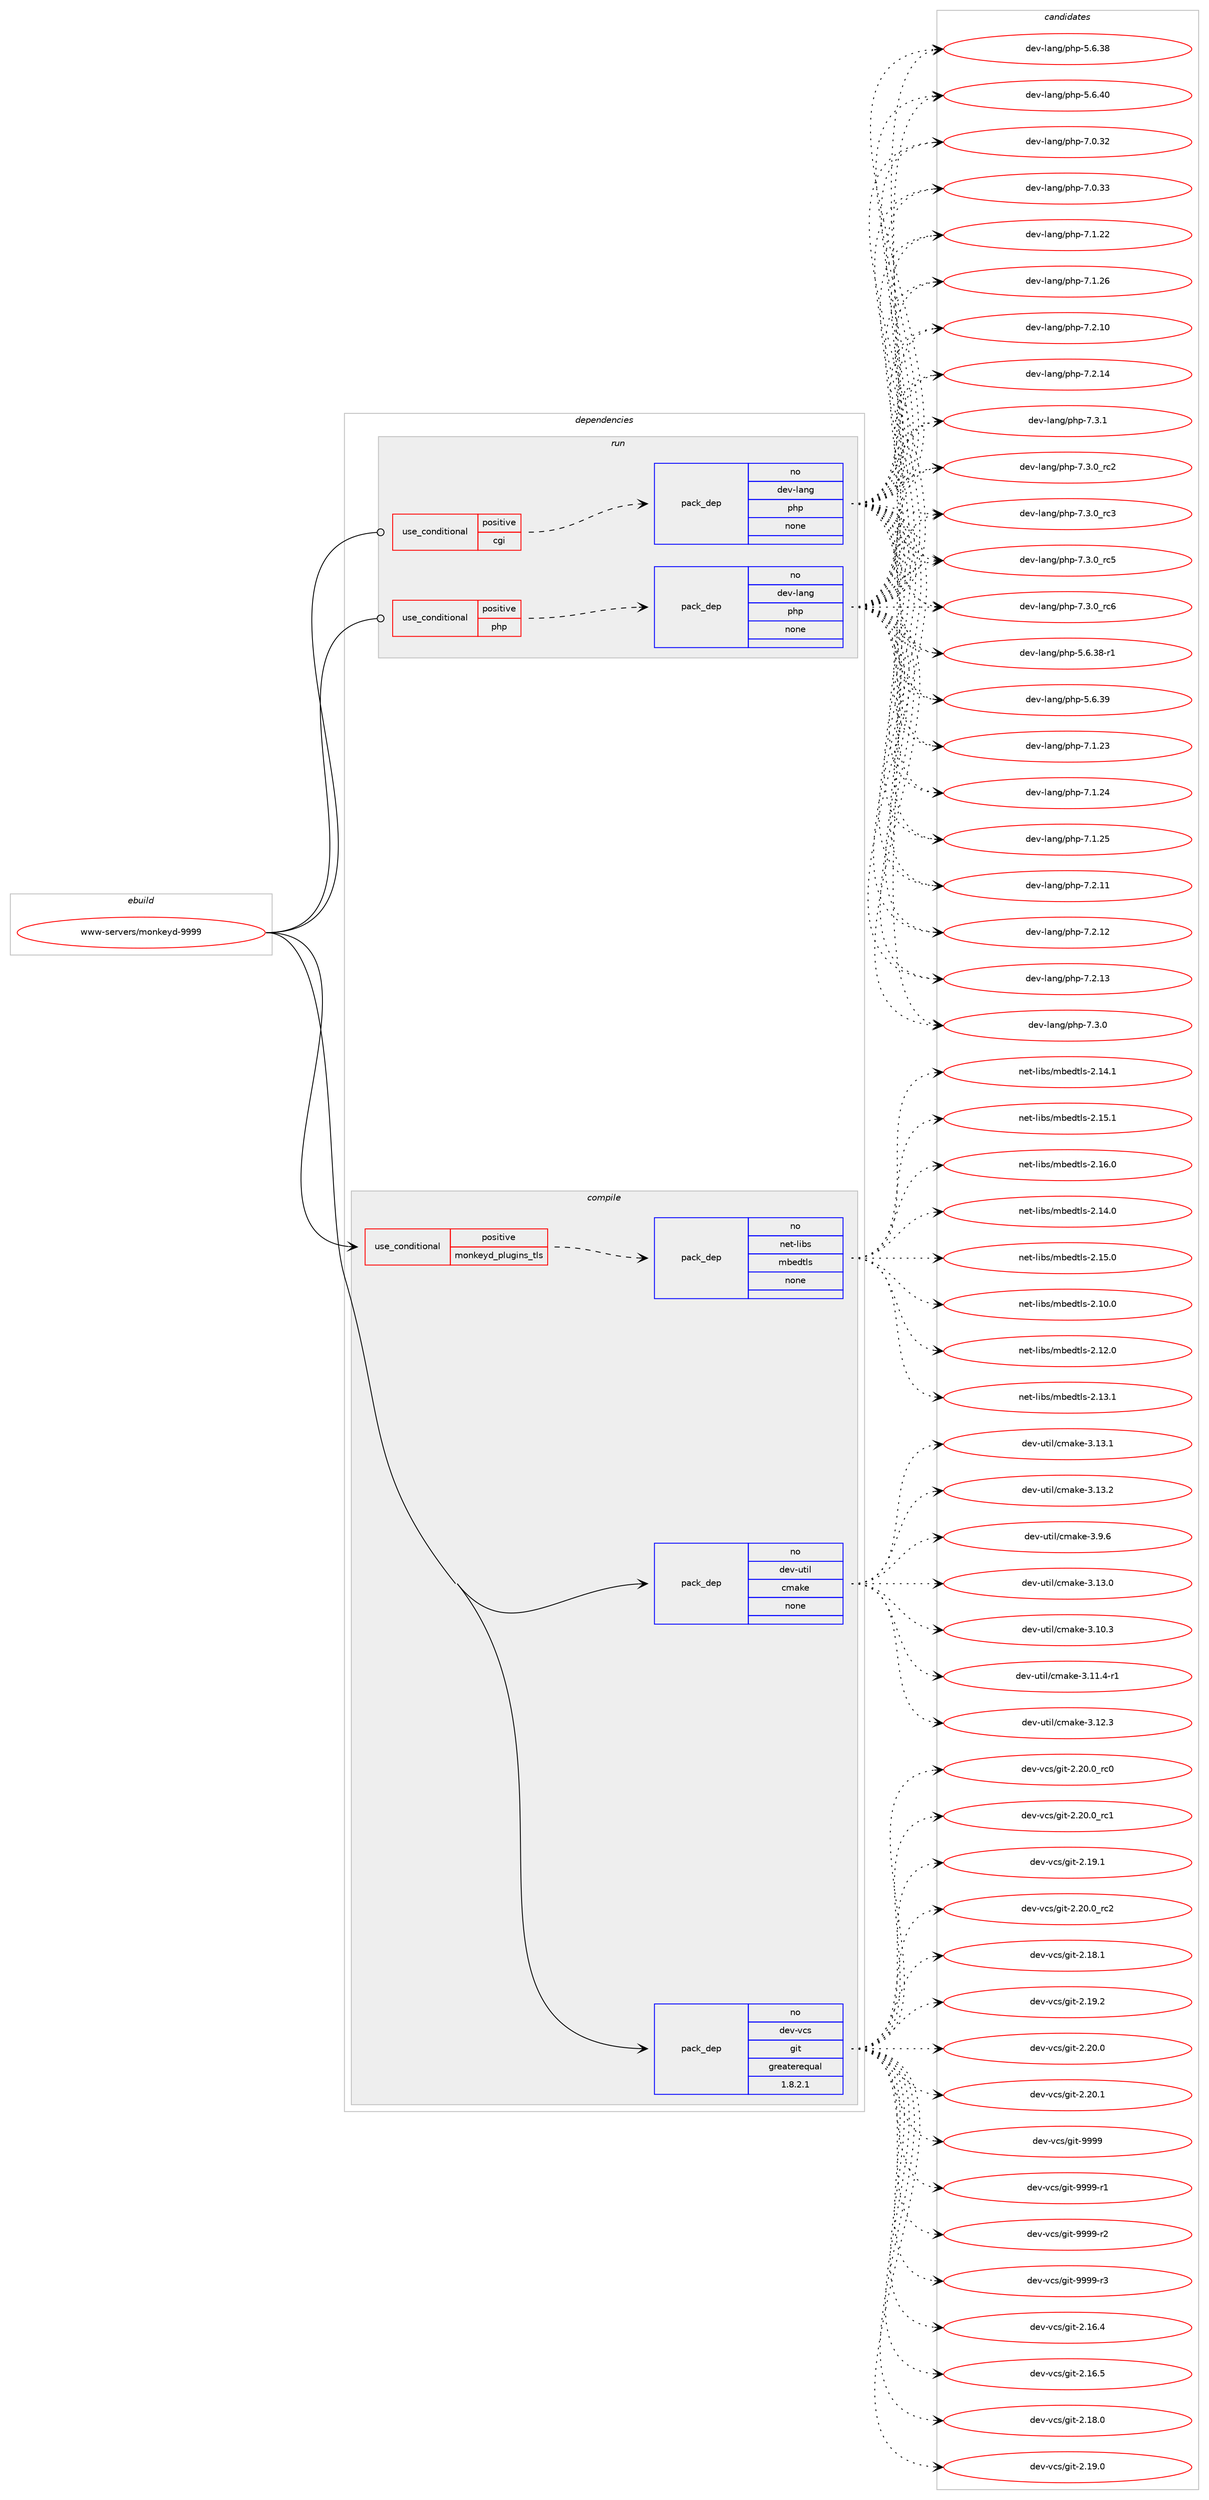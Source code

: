 digraph prolog {

# *************
# Graph options
# *************

newrank=true;
concentrate=true;
compound=true;
graph [rankdir=LR,fontname=Helvetica,fontsize=10,ranksep=1.5];#, ranksep=2.5, nodesep=0.2];
edge  [arrowhead=vee];
node  [fontname=Helvetica,fontsize=10];

# **********
# The ebuild
# **********

subgraph cluster_leftcol {
color=gray;
rank=same;
label=<<i>ebuild</i>>;
id [label="www-servers/monkeyd-9999", color=red, width=4, href="../www-servers/monkeyd-9999.svg"];
}

# ****************
# The dependencies
# ****************

subgraph cluster_midcol {
color=gray;
label=<<i>dependencies</i>>;
subgraph cluster_compile {
fillcolor="#eeeeee";
style=filled;
label=<<i>compile</i>>;
subgraph cond1558 {
dependency8493 [label=<<TABLE BORDER="0" CELLBORDER="1" CELLSPACING="0" CELLPADDING="4"><TR><TD ROWSPAN="3" CELLPADDING="10">use_conditional</TD></TR><TR><TD>positive</TD></TR><TR><TD>monkeyd_plugins_tls</TD></TR></TABLE>>, shape=none, color=red];
subgraph pack6756 {
dependency8494 [label=<<TABLE BORDER="0" CELLBORDER="1" CELLSPACING="0" CELLPADDING="4" WIDTH="220"><TR><TD ROWSPAN="6" CELLPADDING="30">pack_dep</TD></TR><TR><TD WIDTH="110">no</TD></TR><TR><TD>net-libs</TD></TR><TR><TD>mbedtls</TD></TR><TR><TD>none</TD></TR><TR><TD></TD></TR></TABLE>>, shape=none, color=blue];
}
dependency8493:e -> dependency8494:w [weight=20,style="dashed",arrowhead="vee"];
}
id:e -> dependency8493:w [weight=20,style="solid",arrowhead="vee"];
subgraph pack6757 {
dependency8495 [label=<<TABLE BORDER="0" CELLBORDER="1" CELLSPACING="0" CELLPADDING="4" WIDTH="220"><TR><TD ROWSPAN="6" CELLPADDING="30">pack_dep</TD></TR><TR><TD WIDTH="110">no</TD></TR><TR><TD>dev-util</TD></TR><TR><TD>cmake</TD></TR><TR><TD>none</TD></TR><TR><TD></TD></TR></TABLE>>, shape=none, color=blue];
}
id:e -> dependency8495:w [weight=20,style="solid",arrowhead="vee"];
subgraph pack6758 {
dependency8496 [label=<<TABLE BORDER="0" CELLBORDER="1" CELLSPACING="0" CELLPADDING="4" WIDTH="220"><TR><TD ROWSPAN="6" CELLPADDING="30">pack_dep</TD></TR><TR><TD WIDTH="110">no</TD></TR><TR><TD>dev-vcs</TD></TR><TR><TD>git</TD></TR><TR><TD>greaterequal</TD></TR><TR><TD>1.8.2.1</TD></TR></TABLE>>, shape=none, color=blue];
}
id:e -> dependency8496:w [weight=20,style="solid",arrowhead="vee"];
}
subgraph cluster_compileandrun {
fillcolor="#eeeeee";
style=filled;
label=<<i>compile and run</i>>;
}
subgraph cluster_run {
fillcolor="#eeeeee";
style=filled;
label=<<i>run</i>>;
subgraph cond1559 {
dependency8497 [label=<<TABLE BORDER="0" CELLBORDER="1" CELLSPACING="0" CELLPADDING="4"><TR><TD ROWSPAN="3" CELLPADDING="10">use_conditional</TD></TR><TR><TD>positive</TD></TR><TR><TD>cgi</TD></TR></TABLE>>, shape=none, color=red];
subgraph pack6759 {
dependency8498 [label=<<TABLE BORDER="0" CELLBORDER="1" CELLSPACING="0" CELLPADDING="4" WIDTH="220"><TR><TD ROWSPAN="6" CELLPADDING="30">pack_dep</TD></TR><TR><TD WIDTH="110">no</TD></TR><TR><TD>dev-lang</TD></TR><TR><TD>php</TD></TR><TR><TD>none</TD></TR><TR><TD></TD></TR></TABLE>>, shape=none, color=blue];
}
dependency8497:e -> dependency8498:w [weight=20,style="dashed",arrowhead="vee"];
}
id:e -> dependency8497:w [weight=20,style="solid",arrowhead="odot"];
subgraph cond1560 {
dependency8499 [label=<<TABLE BORDER="0" CELLBORDER="1" CELLSPACING="0" CELLPADDING="4"><TR><TD ROWSPAN="3" CELLPADDING="10">use_conditional</TD></TR><TR><TD>positive</TD></TR><TR><TD>php</TD></TR></TABLE>>, shape=none, color=red];
subgraph pack6760 {
dependency8500 [label=<<TABLE BORDER="0" CELLBORDER="1" CELLSPACING="0" CELLPADDING="4" WIDTH="220"><TR><TD ROWSPAN="6" CELLPADDING="30">pack_dep</TD></TR><TR><TD WIDTH="110">no</TD></TR><TR><TD>dev-lang</TD></TR><TR><TD>php</TD></TR><TR><TD>none</TD></TR><TR><TD></TD></TR></TABLE>>, shape=none, color=blue];
}
dependency8499:e -> dependency8500:w [weight=20,style="dashed",arrowhead="vee"];
}
id:e -> dependency8499:w [weight=20,style="solid",arrowhead="odot"];
}
}

# **************
# The candidates
# **************

subgraph cluster_choices {
rank=same;
color=gray;
label=<<i>candidates</i>>;

subgraph choice6756 {
color=black;
nodesep=1;
choice1101011164510810598115471099810110011610811545504649524648 [label="net-libs/mbedtls-2.14.0", color=red, width=4,href="../net-libs/mbedtls-2.14.0.svg"];
choice1101011164510810598115471099810110011610811545504649534648 [label="net-libs/mbedtls-2.15.0", color=red, width=4,href="../net-libs/mbedtls-2.15.0.svg"];
choice1101011164510810598115471099810110011610811545504649484648 [label="net-libs/mbedtls-2.10.0", color=red, width=4,href="../net-libs/mbedtls-2.10.0.svg"];
choice1101011164510810598115471099810110011610811545504649504648 [label="net-libs/mbedtls-2.12.0", color=red, width=4,href="../net-libs/mbedtls-2.12.0.svg"];
choice1101011164510810598115471099810110011610811545504649514649 [label="net-libs/mbedtls-2.13.1", color=red, width=4,href="../net-libs/mbedtls-2.13.1.svg"];
choice1101011164510810598115471099810110011610811545504649524649 [label="net-libs/mbedtls-2.14.1", color=red, width=4,href="../net-libs/mbedtls-2.14.1.svg"];
choice1101011164510810598115471099810110011610811545504649534649 [label="net-libs/mbedtls-2.15.1", color=red, width=4,href="../net-libs/mbedtls-2.15.1.svg"];
choice1101011164510810598115471099810110011610811545504649544648 [label="net-libs/mbedtls-2.16.0", color=red, width=4,href="../net-libs/mbedtls-2.16.0.svg"];
dependency8494:e -> choice1101011164510810598115471099810110011610811545504649524648:w [style=dotted,weight="100"];
dependency8494:e -> choice1101011164510810598115471099810110011610811545504649534648:w [style=dotted,weight="100"];
dependency8494:e -> choice1101011164510810598115471099810110011610811545504649484648:w [style=dotted,weight="100"];
dependency8494:e -> choice1101011164510810598115471099810110011610811545504649504648:w [style=dotted,weight="100"];
dependency8494:e -> choice1101011164510810598115471099810110011610811545504649514649:w [style=dotted,weight="100"];
dependency8494:e -> choice1101011164510810598115471099810110011610811545504649524649:w [style=dotted,weight="100"];
dependency8494:e -> choice1101011164510810598115471099810110011610811545504649534649:w [style=dotted,weight="100"];
dependency8494:e -> choice1101011164510810598115471099810110011610811545504649544648:w [style=dotted,weight="100"];
}
subgraph choice6757 {
color=black;
nodesep=1;
choice1001011184511711610510847991099710710145514649514648 [label="dev-util/cmake-3.13.0", color=red, width=4,href="../dev-util/cmake-3.13.0.svg"];
choice1001011184511711610510847991099710710145514649484651 [label="dev-util/cmake-3.10.3", color=red, width=4,href="../dev-util/cmake-3.10.3.svg"];
choice10010111845117116105108479910997107101455146494946524511449 [label="dev-util/cmake-3.11.4-r1", color=red, width=4,href="../dev-util/cmake-3.11.4-r1.svg"];
choice1001011184511711610510847991099710710145514649504651 [label="dev-util/cmake-3.12.3", color=red, width=4,href="../dev-util/cmake-3.12.3.svg"];
choice1001011184511711610510847991099710710145514649514649 [label="dev-util/cmake-3.13.1", color=red, width=4,href="../dev-util/cmake-3.13.1.svg"];
choice1001011184511711610510847991099710710145514649514650 [label="dev-util/cmake-3.13.2", color=red, width=4,href="../dev-util/cmake-3.13.2.svg"];
choice10010111845117116105108479910997107101455146574654 [label="dev-util/cmake-3.9.6", color=red, width=4,href="../dev-util/cmake-3.9.6.svg"];
dependency8495:e -> choice1001011184511711610510847991099710710145514649514648:w [style=dotted,weight="100"];
dependency8495:e -> choice1001011184511711610510847991099710710145514649484651:w [style=dotted,weight="100"];
dependency8495:e -> choice10010111845117116105108479910997107101455146494946524511449:w [style=dotted,weight="100"];
dependency8495:e -> choice1001011184511711610510847991099710710145514649504651:w [style=dotted,weight="100"];
dependency8495:e -> choice1001011184511711610510847991099710710145514649514649:w [style=dotted,weight="100"];
dependency8495:e -> choice1001011184511711610510847991099710710145514649514650:w [style=dotted,weight="100"];
dependency8495:e -> choice10010111845117116105108479910997107101455146574654:w [style=dotted,weight="100"];
}
subgraph choice6758 {
color=black;
nodesep=1;
choice10010111845118991154710310511645504649544652 [label="dev-vcs/git-2.16.4", color=red, width=4,href="../dev-vcs/git-2.16.4.svg"];
choice10010111845118991154710310511645504649544653 [label="dev-vcs/git-2.16.5", color=red, width=4,href="../dev-vcs/git-2.16.5.svg"];
choice10010111845118991154710310511645504649564648 [label="dev-vcs/git-2.18.0", color=red, width=4,href="../dev-vcs/git-2.18.0.svg"];
choice10010111845118991154710310511645504649574648 [label="dev-vcs/git-2.19.0", color=red, width=4,href="../dev-vcs/git-2.19.0.svg"];
choice10010111845118991154710310511645504650484648951149948 [label="dev-vcs/git-2.20.0_rc0", color=red, width=4,href="../dev-vcs/git-2.20.0_rc0.svg"];
choice10010111845118991154710310511645504650484648951149949 [label="dev-vcs/git-2.20.0_rc1", color=red, width=4,href="../dev-vcs/git-2.20.0_rc1.svg"];
choice10010111845118991154710310511645504649574649 [label="dev-vcs/git-2.19.1", color=red, width=4,href="../dev-vcs/git-2.19.1.svg"];
choice10010111845118991154710310511645504650484648951149950 [label="dev-vcs/git-2.20.0_rc2", color=red, width=4,href="../dev-vcs/git-2.20.0_rc2.svg"];
choice10010111845118991154710310511645504649564649 [label="dev-vcs/git-2.18.1", color=red, width=4,href="../dev-vcs/git-2.18.1.svg"];
choice10010111845118991154710310511645504649574650 [label="dev-vcs/git-2.19.2", color=red, width=4,href="../dev-vcs/git-2.19.2.svg"];
choice10010111845118991154710310511645504650484648 [label="dev-vcs/git-2.20.0", color=red, width=4,href="../dev-vcs/git-2.20.0.svg"];
choice10010111845118991154710310511645504650484649 [label="dev-vcs/git-2.20.1", color=red, width=4,href="../dev-vcs/git-2.20.1.svg"];
choice1001011184511899115471031051164557575757 [label="dev-vcs/git-9999", color=red, width=4,href="../dev-vcs/git-9999.svg"];
choice10010111845118991154710310511645575757574511449 [label="dev-vcs/git-9999-r1", color=red, width=4,href="../dev-vcs/git-9999-r1.svg"];
choice10010111845118991154710310511645575757574511450 [label="dev-vcs/git-9999-r2", color=red, width=4,href="../dev-vcs/git-9999-r2.svg"];
choice10010111845118991154710310511645575757574511451 [label="dev-vcs/git-9999-r3", color=red, width=4,href="../dev-vcs/git-9999-r3.svg"];
dependency8496:e -> choice10010111845118991154710310511645504649544652:w [style=dotted,weight="100"];
dependency8496:e -> choice10010111845118991154710310511645504649544653:w [style=dotted,weight="100"];
dependency8496:e -> choice10010111845118991154710310511645504649564648:w [style=dotted,weight="100"];
dependency8496:e -> choice10010111845118991154710310511645504649574648:w [style=dotted,weight="100"];
dependency8496:e -> choice10010111845118991154710310511645504650484648951149948:w [style=dotted,weight="100"];
dependency8496:e -> choice10010111845118991154710310511645504650484648951149949:w [style=dotted,weight="100"];
dependency8496:e -> choice10010111845118991154710310511645504649574649:w [style=dotted,weight="100"];
dependency8496:e -> choice10010111845118991154710310511645504650484648951149950:w [style=dotted,weight="100"];
dependency8496:e -> choice10010111845118991154710310511645504649564649:w [style=dotted,weight="100"];
dependency8496:e -> choice10010111845118991154710310511645504649574650:w [style=dotted,weight="100"];
dependency8496:e -> choice10010111845118991154710310511645504650484648:w [style=dotted,weight="100"];
dependency8496:e -> choice10010111845118991154710310511645504650484649:w [style=dotted,weight="100"];
dependency8496:e -> choice1001011184511899115471031051164557575757:w [style=dotted,weight="100"];
dependency8496:e -> choice10010111845118991154710310511645575757574511449:w [style=dotted,weight="100"];
dependency8496:e -> choice10010111845118991154710310511645575757574511450:w [style=dotted,weight="100"];
dependency8496:e -> choice10010111845118991154710310511645575757574511451:w [style=dotted,weight="100"];
}
subgraph choice6759 {
color=black;
nodesep=1;
choice100101118451089711010347112104112455546514648951149950 [label="dev-lang/php-7.3.0_rc2", color=red, width=4,href="../dev-lang/php-7.3.0_rc2.svg"];
choice100101118451089711010347112104112455546514648951149951 [label="dev-lang/php-7.3.0_rc3", color=red, width=4,href="../dev-lang/php-7.3.0_rc3.svg"];
choice100101118451089711010347112104112455546514648951149953 [label="dev-lang/php-7.3.0_rc5", color=red, width=4,href="../dev-lang/php-7.3.0_rc5.svg"];
choice100101118451089711010347112104112455546514648951149954 [label="dev-lang/php-7.3.0_rc6", color=red, width=4,href="../dev-lang/php-7.3.0_rc6.svg"];
choice100101118451089711010347112104112455346544651564511449 [label="dev-lang/php-5.6.38-r1", color=red, width=4,href="../dev-lang/php-5.6.38-r1.svg"];
choice10010111845108971101034711210411245534654465157 [label="dev-lang/php-5.6.39", color=red, width=4,href="../dev-lang/php-5.6.39.svg"];
choice10010111845108971101034711210411245554649465051 [label="dev-lang/php-7.1.23", color=red, width=4,href="../dev-lang/php-7.1.23.svg"];
choice10010111845108971101034711210411245554649465052 [label="dev-lang/php-7.1.24", color=red, width=4,href="../dev-lang/php-7.1.24.svg"];
choice10010111845108971101034711210411245554649465053 [label="dev-lang/php-7.1.25", color=red, width=4,href="../dev-lang/php-7.1.25.svg"];
choice10010111845108971101034711210411245554650464949 [label="dev-lang/php-7.2.11", color=red, width=4,href="../dev-lang/php-7.2.11.svg"];
choice10010111845108971101034711210411245554650464950 [label="dev-lang/php-7.2.12", color=red, width=4,href="../dev-lang/php-7.2.12.svg"];
choice10010111845108971101034711210411245554650464951 [label="dev-lang/php-7.2.13", color=red, width=4,href="../dev-lang/php-7.2.13.svg"];
choice100101118451089711010347112104112455546514648 [label="dev-lang/php-7.3.0", color=red, width=4,href="../dev-lang/php-7.3.0.svg"];
choice10010111845108971101034711210411245534654465156 [label="dev-lang/php-5.6.38", color=red, width=4,href="../dev-lang/php-5.6.38.svg"];
choice10010111845108971101034711210411245534654465248 [label="dev-lang/php-5.6.40", color=red, width=4,href="../dev-lang/php-5.6.40.svg"];
choice10010111845108971101034711210411245554648465150 [label="dev-lang/php-7.0.32", color=red, width=4,href="../dev-lang/php-7.0.32.svg"];
choice10010111845108971101034711210411245554648465151 [label="dev-lang/php-7.0.33", color=red, width=4,href="../dev-lang/php-7.0.33.svg"];
choice10010111845108971101034711210411245554649465050 [label="dev-lang/php-7.1.22", color=red, width=4,href="../dev-lang/php-7.1.22.svg"];
choice10010111845108971101034711210411245554649465054 [label="dev-lang/php-7.1.26", color=red, width=4,href="../dev-lang/php-7.1.26.svg"];
choice10010111845108971101034711210411245554650464948 [label="dev-lang/php-7.2.10", color=red, width=4,href="../dev-lang/php-7.2.10.svg"];
choice10010111845108971101034711210411245554650464952 [label="dev-lang/php-7.2.14", color=red, width=4,href="../dev-lang/php-7.2.14.svg"];
choice100101118451089711010347112104112455546514649 [label="dev-lang/php-7.3.1", color=red, width=4,href="../dev-lang/php-7.3.1.svg"];
dependency8498:e -> choice100101118451089711010347112104112455546514648951149950:w [style=dotted,weight="100"];
dependency8498:e -> choice100101118451089711010347112104112455546514648951149951:w [style=dotted,weight="100"];
dependency8498:e -> choice100101118451089711010347112104112455546514648951149953:w [style=dotted,weight="100"];
dependency8498:e -> choice100101118451089711010347112104112455546514648951149954:w [style=dotted,weight="100"];
dependency8498:e -> choice100101118451089711010347112104112455346544651564511449:w [style=dotted,weight="100"];
dependency8498:e -> choice10010111845108971101034711210411245534654465157:w [style=dotted,weight="100"];
dependency8498:e -> choice10010111845108971101034711210411245554649465051:w [style=dotted,weight="100"];
dependency8498:e -> choice10010111845108971101034711210411245554649465052:w [style=dotted,weight="100"];
dependency8498:e -> choice10010111845108971101034711210411245554649465053:w [style=dotted,weight="100"];
dependency8498:e -> choice10010111845108971101034711210411245554650464949:w [style=dotted,weight="100"];
dependency8498:e -> choice10010111845108971101034711210411245554650464950:w [style=dotted,weight="100"];
dependency8498:e -> choice10010111845108971101034711210411245554650464951:w [style=dotted,weight="100"];
dependency8498:e -> choice100101118451089711010347112104112455546514648:w [style=dotted,weight="100"];
dependency8498:e -> choice10010111845108971101034711210411245534654465156:w [style=dotted,weight="100"];
dependency8498:e -> choice10010111845108971101034711210411245534654465248:w [style=dotted,weight="100"];
dependency8498:e -> choice10010111845108971101034711210411245554648465150:w [style=dotted,weight="100"];
dependency8498:e -> choice10010111845108971101034711210411245554648465151:w [style=dotted,weight="100"];
dependency8498:e -> choice10010111845108971101034711210411245554649465050:w [style=dotted,weight="100"];
dependency8498:e -> choice10010111845108971101034711210411245554649465054:w [style=dotted,weight="100"];
dependency8498:e -> choice10010111845108971101034711210411245554650464948:w [style=dotted,weight="100"];
dependency8498:e -> choice10010111845108971101034711210411245554650464952:w [style=dotted,weight="100"];
dependency8498:e -> choice100101118451089711010347112104112455546514649:w [style=dotted,weight="100"];
}
subgraph choice6760 {
color=black;
nodesep=1;
choice100101118451089711010347112104112455546514648951149950 [label="dev-lang/php-7.3.0_rc2", color=red, width=4,href="../dev-lang/php-7.3.0_rc2.svg"];
choice100101118451089711010347112104112455546514648951149951 [label="dev-lang/php-7.3.0_rc3", color=red, width=4,href="../dev-lang/php-7.3.0_rc3.svg"];
choice100101118451089711010347112104112455546514648951149953 [label="dev-lang/php-7.3.0_rc5", color=red, width=4,href="../dev-lang/php-7.3.0_rc5.svg"];
choice100101118451089711010347112104112455546514648951149954 [label="dev-lang/php-7.3.0_rc6", color=red, width=4,href="../dev-lang/php-7.3.0_rc6.svg"];
choice100101118451089711010347112104112455346544651564511449 [label="dev-lang/php-5.6.38-r1", color=red, width=4,href="../dev-lang/php-5.6.38-r1.svg"];
choice10010111845108971101034711210411245534654465157 [label="dev-lang/php-5.6.39", color=red, width=4,href="../dev-lang/php-5.6.39.svg"];
choice10010111845108971101034711210411245554649465051 [label="dev-lang/php-7.1.23", color=red, width=4,href="../dev-lang/php-7.1.23.svg"];
choice10010111845108971101034711210411245554649465052 [label="dev-lang/php-7.1.24", color=red, width=4,href="../dev-lang/php-7.1.24.svg"];
choice10010111845108971101034711210411245554649465053 [label="dev-lang/php-7.1.25", color=red, width=4,href="../dev-lang/php-7.1.25.svg"];
choice10010111845108971101034711210411245554650464949 [label="dev-lang/php-7.2.11", color=red, width=4,href="../dev-lang/php-7.2.11.svg"];
choice10010111845108971101034711210411245554650464950 [label="dev-lang/php-7.2.12", color=red, width=4,href="../dev-lang/php-7.2.12.svg"];
choice10010111845108971101034711210411245554650464951 [label="dev-lang/php-7.2.13", color=red, width=4,href="../dev-lang/php-7.2.13.svg"];
choice100101118451089711010347112104112455546514648 [label="dev-lang/php-7.3.0", color=red, width=4,href="../dev-lang/php-7.3.0.svg"];
choice10010111845108971101034711210411245534654465156 [label="dev-lang/php-5.6.38", color=red, width=4,href="../dev-lang/php-5.6.38.svg"];
choice10010111845108971101034711210411245534654465248 [label="dev-lang/php-5.6.40", color=red, width=4,href="../dev-lang/php-5.6.40.svg"];
choice10010111845108971101034711210411245554648465150 [label="dev-lang/php-7.0.32", color=red, width=4,href="../dev-lang/php-7.0.32.svg"];
choice10010111845108971101034711210411245554648465151 [label="dev-lang/php-7.0.33", color=red, width=4,href="../dev-lang/php-7.0.33.svg"];
choice10010111845108971101034711210411245554649465050 [label="dev-lang/php-7.1.22", color=red, width=4,href="../dev-lang/php-7.1.22.svg"];
choice10010111845108971101034711210411245554649465054 [label="dev-lang/php-7.1.26", color=red, width=4,href="../dev-lang/php-7.1.26.svg"];
choice10010111845108971101034711210411245554650464948 [label="dev-lang/php-7.2.10", color=red, width=4,href="../dev-lang/php-7.2.10.svg"];
choice10010111845108971101034711210411245554650464952 [label="dev-lang/php-7.2.14", color=red, width=4,href="../dev-lang/php-7.2.14.svg"];
choice100101118451089711010347112104112455546514649 [label="dev-lang/php-7.3.1", color=red, width=4,href="../dev-lang/php-7.3.1.svg"];
dependency8500:e -> choice100101118451089711010347112104112455546514648951149950:w [style=dotted,weight="100"];
dependency8500:e -> choice100101118451089711010347112104112455546514648951149951:w [style=dotted,weight="100"];
dependency8500:e -> choice100101118451089711010347112104112455546514648951149953:w [style=dotted,weight="100"];
dependency8500:e -> choice100101118451089711010347112104112455546514648951149954:w [style=dotted,weight="100"];
dependency8500:e -> choice100101118451089711010347112104112455346544651564511449:w [style=dotted,weight="100"];
dependency8500:e -> choice10010111845108971101034711210411245534654465157:w [style=dotted,weight="100"];
dependency8500:e -> choice10010111845108971101034711210411245554649465051:w [style=dotted,weight="100"];
dependency8500:e -> choice10010111845108971101034711210411245554649465052:w [style=dotted,weight="100"];
dependency8500:e -> choice10010111845108971101034711210411245554649465053:w [style=dotted,weight="100"];
dependency8500:e -> choice10010111845108971101034711210411245554650464949:w [style=dotted,weight="100"];
dependency8500:e -> choice10010111845108971101034711210411245554650464950:w [style=dotted,weight="100"];
dependency8500:e -> choice10010111845108971101034711210411245554650464951:w [style=dotted,weight="100"];
dependency8500:e -> choice100101118451089711010347112104112455546514648:w [style=dotted,weight="100"];
dependency8500:e -> choice10010111845108971101034711210411245534654465156:w [style=dotted,weight="100"];
dependency8500:e -> choice10010111845108971101034711210411245534654465248:w [style=dotted,weight="100"];
dependency8500:e -> choice10010111845108971101034711210411245554648465150:w [style=dotted,weight="100"];
dependency8500:e -> choice10010111845108971101034711210411245554648465151:w [style=dotted,weight="100"];
dependency8500:e -> choice10010111845108971101034711210411245554649465050:w [style=dotted,weight="100"];
dependency8500:e -> choice10010111845108971101034711210411245554649465054:w [style=dotted,weight="100"];
dependency8500:e -> choice10010111845108971101034711210411245554650464948:w [style=dotted,weight="100"];
dependency8500:e -> choice10010111845108971101034711210411245554650464952:w [style=dotted,weight="100"];
dependency8500:e -> choice100101118451089711010347112104112455546514649:w [style=dotted,weight="100"];
}
}

}

